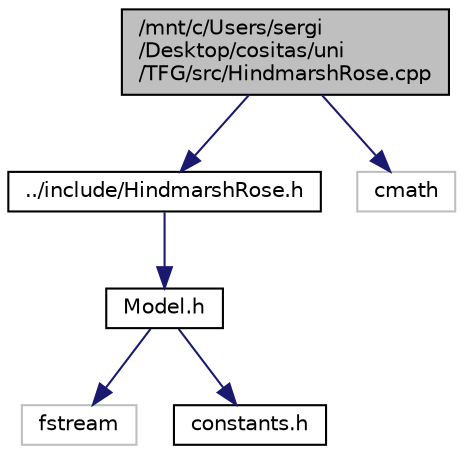 digraph "/mnt/c/Users/sergi/Desktop/cositas/uni/TFG/src/HindmarshRose.cpp"
{
 // LATEX_PDF_SIZE
  edge [fontname="Helvetica",fontsize="10",labelfontname="Helvetica",labelfontsize="10"];
  node [fontname="Helvetica",fontsize="10",shape=record];
  Node1 [label="/mnt/c/Users/sergi\l/Desktop/cositas/uni\l/TFG/src/HindmarshRose.cpp",height=0.2,width=0.4,color="black", fillcolor="grey75", style="filled", fontcolor="black",tooltip="Implementation file in c++ for the class of Hindmarsh-Rose model class."];
  Node1 -> Node2 [color="midnightblue",fontsize="10",style="solid"];
  Node2 [label="../include/HindmarshRose.h",height=0.2,width=0.4,color="black", fillcolor="white", style="filled",URL="$HindmarshRose_8h.html",tooltip="Definition file for the Hindmarsh-Rose model class."];
  Node2 -> Node3 [color="midnightblue",fontsize="10",style="solid"];
  Node3 [label="Model.h",height=0.2,width=0.4,color="black", fillcolor="white", style="filled",URL="$Model_8h.html",tooltip="Definition file for the model class."];
  Node3 -> Node4 [color="midnightblue",fontsize="10",style="solid"];
  Node4 [label="fstream",height=0.2,width=0.4,color="grey75", fillcolor="white", style="filled",tooltip=" "];
  Node3 -> Node5 [color="midnightblue",fontsize="10",style="solid"];
  Node5 [label="constants.h",height=0.2,width=0.4,color="black", fillcolor="white", style="filled",URL="$constants_8h.html",tooltip="Definition file for constants used in the code."];
  Node1 -> Node6 [color="midnightblue",fontsize="10",style="solid"];
  Node6 [label="cmath",height=0.2,width=0.4,color="grey75", fillcolor="white", style="filled",tooltip=" "];
}
